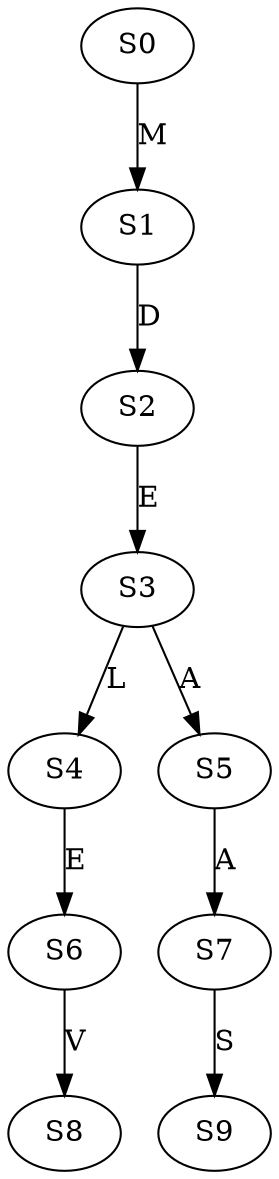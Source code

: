 strict digraph  {
	S0 -> S1 [ label = M ];
	S1 -> S2 [ label = D ];
	S2 -> S3 [ label = E ];
	S3 -> S4 [ label = L ];
	S3 -> S5 [ label = A ];
	S4 -> S6 [ label = E ];
	S5 -> S7 [ label = A ];
	S6 -> S8 [ label = V ];
	S7 -> S9 [ label = S ];
}
